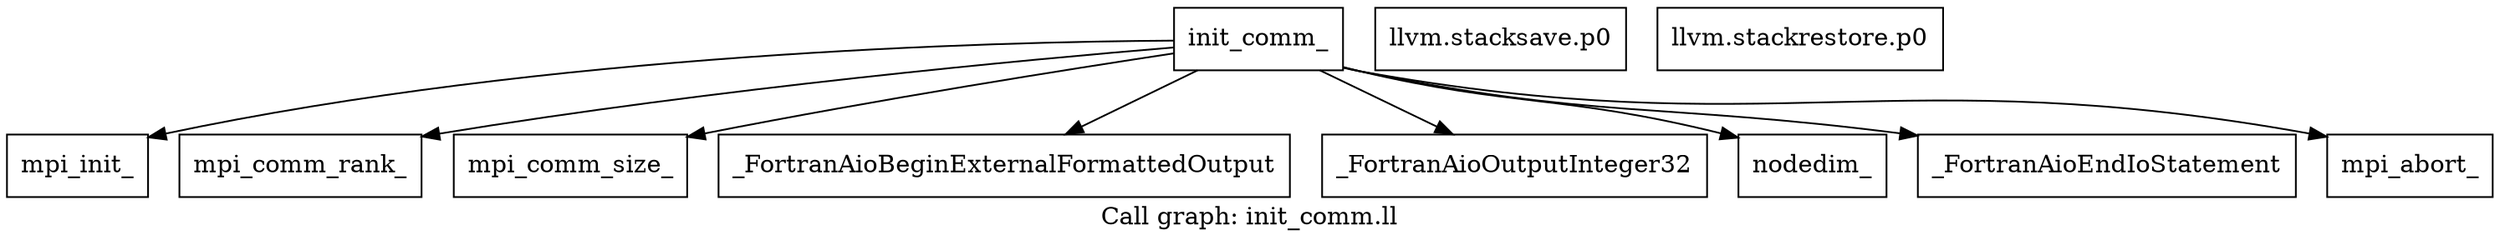 digraph "Call graph: init_comm.ll" {
	label="Call graph: init_comm.ll";

	Node0x55c8b84540f0 [shape=record,label="{init_comm_}"];
	Node0x55c8b84540f0 -> Node0x55c8b84541a0;
	Node0x55c8b84540f0 -> Node0x55c8b8454660;
	Node0x55c8b84540f0 -> Node0x55c8b84546e0;
	Node0x55c8b84540f0 -> Node0x55c8b8454760;
	Node0x55c8b84540f0 -> Node0x55c8b84547e0;
	Node0x55c8b84540f0 -> Node0x55c8b8454ab0;
	Node0x55c8b84540f0 -> Node0x55c8b84549b0;
	Node0x55c8b84540f0 -> Node0x55c8b8454a30;
	Node0x55c8b84541a0 [shape=record,label="{mpi_init_}"];
	Node0x55c8b8454660 [shape=record,label="{mpi_comm_rank_}"];
	Node0x55c8b84546e0 [shape=record,label="{mpi_comm_size_}"];
	Node0x55c8b8454760 [shape=record,label="{_FortranAioBeginExternalFormattedOutput}"];
	Node0x55c8b84547e0 [shape=record,label="{_FortranAioOutputInteger32}"];
	Node0x55c8b84549b0 [shape=record,label="{_FortranAioEndIoStatement}"];
	Node0x55c8b8454a30 [shape=record,label="{mpi_abort_}"];
	Node0x55c8b8454ab0 [shape=record,label="{nodedim_}"];
	Node0x55c8b8455170 [shape=record,label="{llvm.stacksave.p0}"];
	Node0x55c8b84551f0 [shape=record,label="{llvm.stackrestore.p0}"];
}
